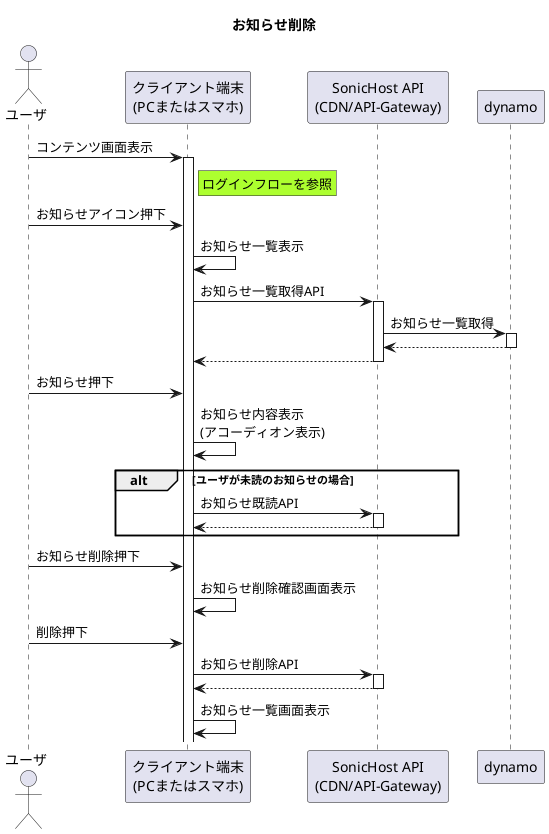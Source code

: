 @startuml  お知らせ削除
title お知らせ削除

' アクター定義
actor "ユーザ" as user
participant "クライアント端末\n(PCまたはスマホ)" as device
participant "SonicHost API\n(CDN/API-Gateway)" as api

user -> device ++: コンテンツ画面表示
rnote right of device #GreenYellow
    ログインフローを参照
end note
user -> device : お知らせアイコン押下
device -> device : お知らせ一覧表示
device -> api ++ : お知らせ一覧取得API
api -> dynamo ++ : お知らせ一覧取得
api <-- dynamo --
device <-- api --
user -> device : お知らせ押下
device -> device : お知らせ内容表示\n(アコーディオン表示)
alt ユーザが未読のお知らせの場合
    device -> api ++ : お知らせ既読API
    device <-- api --
end
user -> device : お知らせ削除押下
device -> device : お知らせ削除確認画面表示
user -> device : 削除押下
device -> api ++ : お知らせ削除API
device <-- api --
device -> device : お知らせ一覧画面表示